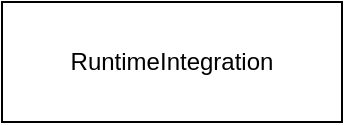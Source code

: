 <mxfile version="14.7.3" type="github">
  <diagram id="jo54nGzT-c4UtMqDFLgT" name="Page-1">
    <mxGraphModel dx="1038" dy="547" grid="1" gridSize="10" guides="1" tooltips="1" connect="1" arrows="1" fold="1" page="1" pageScale="1" pageWidth="827" pageHeight="1169" math="0" shadow="0">
      <root>
        <mxCell id="0" />
        <mxCell id="1" parent="0" />
        <mxCell id="ajOs5yPLaqaB8FyvQi9V-1" value="RuntimeIntegration" style="rounded=0;whiteSpace=wrap;html=1;" vertex="1" parent="1">
          <mxGeometry x="60" y="70" width="170" height="60" as="geometry" />
        </mxCell>
      </root>
    </mxGraphModel>
  </diagram>
</mxfile>
